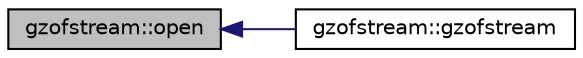 digraph "gzofstream::open"
{
  edge [fontname="Helvetica",fontsize="10",labelfontname="Helvetica",labelfontsize="10"];
  node [fontname="Helvetica",fontsize="10",shape=record];
  rankdir="LR";
  Node1 [label="gzofstream::open",height=0.2,width=0.4,color="black", fillcolor="grey75", style="filled", fontcolor="black"];
  Node1 -> Node2 [dir="back",color="midnightblue",fontsize="10",style="solid",fontname="Helvetica"];
  Node2 [label="gzofstream::gzofstream",height=0.2,width=0.4,color="black", fillcolor="white", style="filled",URL="$classgzofstream.html#a4334d31aab99f8c9c2277b672a55c78f",tooltip="Construct stream on gzipped file to be opened. "];
}
